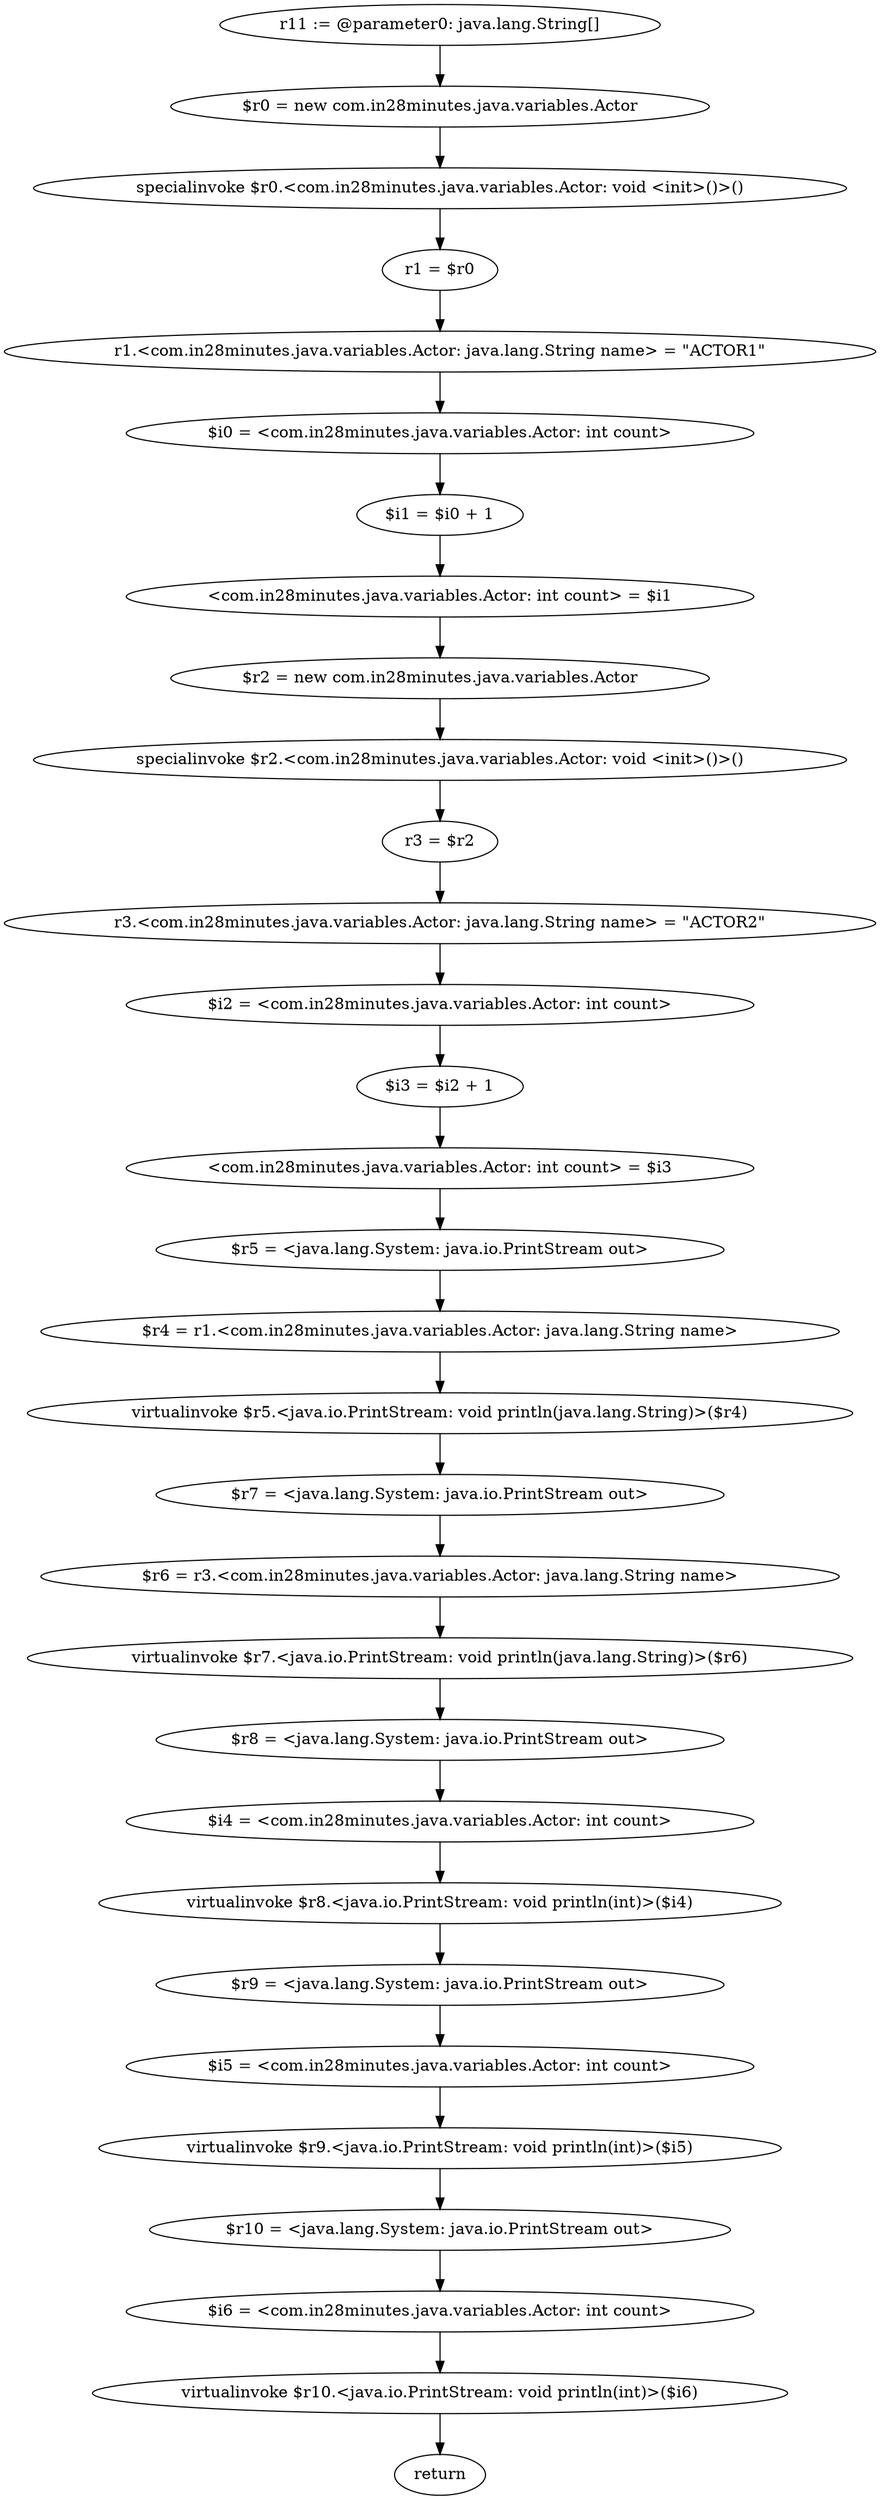 digraph "unitGraph" {
    "r11 := @parameter0: java.lang.String[]"
    "$r0 = new com.in28minutes.java.variables.Actor"
    "specialinvoke $r0.<com.in28minutes.java.variables.Actor: void <init>()>()"
    "r1 = $r0"
    "r1.<com.in28minutes.java.variables.Actor: java.lang.String name> = \"ACTOR1\""
    "$i0 = <com.in28minutes.java.variables.Actor: int count>"
    "$i1 = $i0 + 1"
    "<com.in28minutes.java.variables.Actor: int count> = $i1"
    "$r2 = new com.in28minutes.java.variables.Actor"
    "specialinvoke $r2.<com.in28minutes.java.variables.Actor: void <init>()>()"
    "r3 = $r2"
    "r3.<com.in28minutes.java.variables.Actor: java.lang.String name> = \"ACTOR2\""
    "$i2 = <com.in28minutes.java.variables.Actor: int count>"
    "$i3 = $i2 + 1"
    "<com.in28minutes.java.variables.Actor: int count> = $i3"
    "$r5 = <java.lang.System: java.io.PrintStream out>"
    "$r4 = r1.<com.in28minutes.java.variables.Actor: java.lang.String name>"
    "virtualinvoke $r5.<java.io.PrintStream: void println(java.lang.String)>($r4)"
    "$r7 = <java.lang.System: java.io.PrintStream out>"
    "$r6 = r3.<com.in28minutes.java.variables.Actor: java.lang.String name>"
    "virtualinvoke $r7.<java.io.PrintStream: void println(java.lang.String)>($r6)"
    "$r8 = <java.lang.System: java.io.PrintStream out>"
    "$i4 = <com.in28minutes.java.variables.Actor: int count>"
    "virtualinvoke $r8.<java.io.PrintStream: void println(int)>($i4)"
    "$r9 = <java.lang.System: java.io.PrintStream out>"
    "$i5 = <com.in28minutes.java.variables.Actor: int count>"
    "virtualinvoke $r9.<java.io.PrintStream: void println(int)>($i5)"
    "$r10 = <java.lang.System: java.io.PrintStream out>"
    "$i6 = <com.in28minutes.java.variables.Actor: int count>"
    "virtualinvoke $r10.<java.io.PrintStream: void println(int)>($i6)"
    "return"
    "r11 := @parameter0: java.lang.String[]"->"$r0 = new com.in28minutes.java.variables.Actor";
    "$r0 = new com.in28minutes.java.variables.Actor"->"specialinvoke $r0.<com.in28minutes.java.variables.Actor: void <init>()>()";
    "specialinvoke $r0.<com.in28minutes.java.variables.Actor: void <init>()>()"->"r1 = $r0";
    "r1 = $r0"->"r1.<com.in28minutes.java.variables.Actor: java.lang.String name> = \"ACTOR1\"";
    "r1.<com.in28minutes.java.variables.Actor: java.lang.String name> = \"ACTOR1\""->"$i0 = <com.in28minutes.java.variables.Actor: int count>";
    "$i0 = <com.in28minutes.java.variables.Actor: int count>"->"$i1 = $i0 + 1";
    "$i1 = $i0 + 1"->"<com.in28minutes.java.variables.Actor: int count> = $i1";
    "<com.in28minutes.java.variables.Actor: int count> = $i1"->"$r2 = new com.in28minutes.java.variables.Actor";
    "$r2 = new com.in28minutes.java.variables.Actor"->"specialinvoke $r2.<com.in28minutes.java.variables.Actor: void <init>()>()";
    "specialinvoke $r2.<com.in28minutes.java.variables.Actor: void <init>()>()"->"r3 = $r2";
    "r3 = $r2"->"r3.<com.in28minutes.java.variables.Actor: java.lang.String name> = \"ACTOR2\"";
    "r3.<com.in28minutes.java.variables.Actor: java.lang.String name> = \"ACTOR2\""->"$i2 = <com.in28minutes.java.variables.Actor: int count>";
    "$i2 = <com.in28minutes.java.variables.Actor: int count>"->"$i3 = $i2 + 1";
    "$i3 = $i2 + 1"->"<com.in28minutes.java.variables.Actor: int count> = $i3";
    "<com.in28minutes.java.variables.Actor: int count> = $i3"->"$r5 = <java.lang.System: java.io.PrintStream out>";
    "$r5 = <java.lang.System: java.io.PrintStream out>"->"$r4 = r1.<com.in28minutes.java.variables.Actor: java.lang.String name>";
    "$r4 = r1.<com.in28minutes.java.variables.Actor: java.lang.String name>"->"virtualinvoke $r5.<java.io.PrintStream: void println(java.lang.String)>($r4)";
    "virtualinvoke $r5.<java.io.PrintStream: void println(java.lang.String)>($r4)"->"$r7 = <java.lang.System: java.io.PrintStream out>";
    "$r7 = <java.lang.System: java.io.PrintStream out>"->"$r6 = r3.<com.in28minutes.java.variables.Actor: java.lang.String name>";
    "$r6 = r3.<com.in28minutes.java.variables.Actor: java.lang.String name>"->"virtualinvoke $r7.<java.io.PrintStream: void println(java.lang.String)>($r6)";
    "virtualinvoke $r7.<java.io.PrintStream: void println(java.lang.String)>($r6)"->"$r8 = <java.lang.System: java.io.PrintStream out>";
    "$r8 = <java.lang.System: java.io.PrintStream out>"->"$i4 = <com.in28minutes.java.variables.Actor: int count>";
    "$i4 = <com.in28minutes.java.variables.Actor: int count>"->"virtualinvoke $r8.<java.io.PrintStream: void println(int)>($i4)";
    "virtualinvoke $r8.<java.io.PrintStream: void println(int)>($i4)"->"$r9 = <java.lang.System: java.io.PrintStream out>";
    "$r9 = <java.lang.System: java.io.PrintStream out>"->"$i5 = <com.in28minutes.java.variables.Actor: int count>";
    "$i5 = <com.in28minutes.java.variables.Actor: int count>"->"virtualinvoke $r9.<java.io.PrintStream: void println(int)>($i5)";
    "virtualinvoke $r9.<java.io.PrintStream: void println(int)>($i5)"->"$r10 = <java.lang.System: java.io.PrintStream out>";
    "$r10 = <java.lang.System: java.io.PrintStream out>"->"$i6 = <com.in28minutes.java.variables.Actor: int count>";
    "$i6 = <com.in28minutes.java.variables.Actor: int count>"->"virtualinvoke $r10.<java.io.PrintStream: void println(int)>($i6)";
    "virtualinvoke $r10.<java.io.PrintStream: void println(int)>($i6)"->"return";
}
